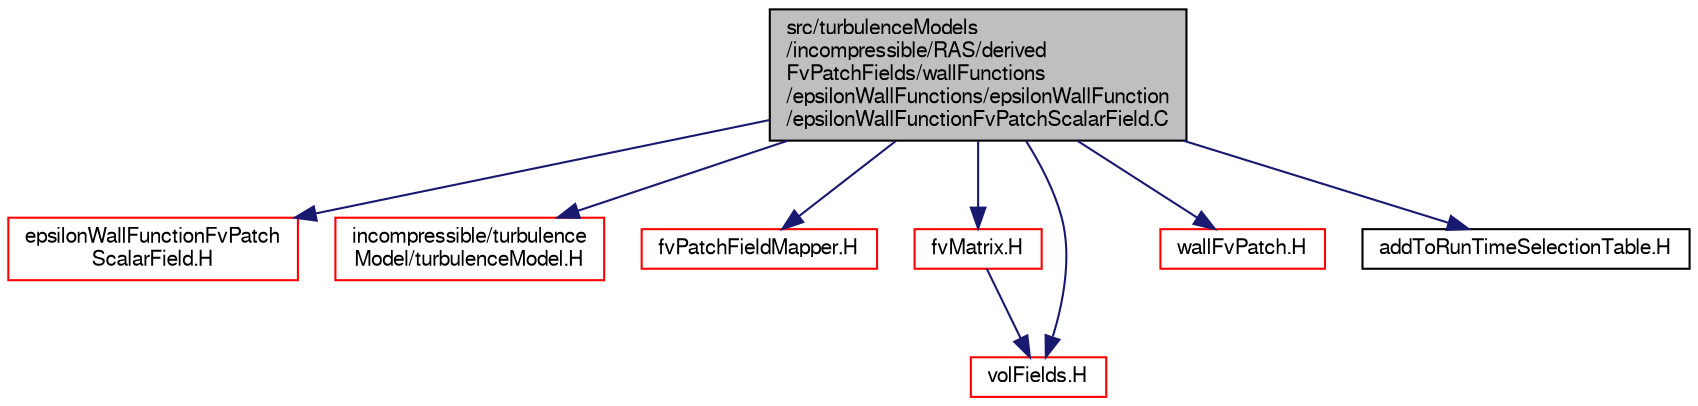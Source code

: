 digraph "src/turbulenceModels/incompressible/RAS/derivedFvPatchFields/wallFunctions/epsilonWallFunctions/epsilonWallFunction/epsilonWallFunctionFvPatchScalarField.C"
{
  bgcolor="transparent";
  edge [fontname="FreeSans",fontsize="10",labelfontname="FreeSans",labelfontsize="10"];
  node [fontname="FreeSans",fontsize="10",shape=record];
  Node0 [label="src/turbulenceModels\l/incompressible/RAS/derived\lFvPatchFields/wallFunctions\l/epsilonWallFunctions/epsilonWallFunction\l/epsilonWallFunctionFvPatchScalarField.C",height=0.2,width=0.4,color="black", fillcolor="grey75", style="filled", fontcolor="black"];
  Node0 -> Node1 [color="midnightblue",fontsize="10",style="solid",fontname="FreeSans"];
  Node1 [label="epsilonWallFunctionFvPatch\lScalarField.H",height=0.2,width=0.4,color="red",URL="$a40007.html"];
  Node0 -> Node189 [color="midnightblue",fontsize="10",style="solid",fontname="FreeSans"];
  Node189 [label="incompressible/turbulence\lModel/turbulenceModel.H",height=0.2,width=0.4,color="red",URL="$a40271.html"];
  Node0 -> Node306 [color="midnightblue",fontsize="10",style="solid",fontname="FreeSans"];
  Node306 [label="fvPatchFieldMapper.H",height=0.2,width=0.4,color="red",URL="$a02468.html"];
  Node0 -> Node307 [color="midnightblue",fontsize="10",style="solid",fontname="FreeSans"];
  Node307 [label="fvMatrix.H",height=0.2,width=0.4,color="red",URL="$a03281.html"];
  Node307 -> Node195 [color="midnightblue",fontsize="10",style="solid",fontname="FreeSans"];
  Node195 [label="volFields.H",height=0.2,width=0.4,color="red",URL="$a02750.html"];
  Node0 -> Node195 [color="midnightblue",fontsize="10",style="solid",fontname="FreeSans"];
  Node0 -> Node319 [color="midnightblue",fontsize="10",style="solid",fontname="FreeSans"];
  Node319 [label="wallFvPatch.H",height=0.2,width=0.4,color="red",URL="$a03680.html"];
  Node0 -> Node321 [color="midnightblue",fontsize="10",style="solid",fontname="FreeSans"];
  Node321 [label="addToRunTimeSelectionTable.H",height=0.2,width=0.4,color="black",URL="$a09263.html",tooltip="Macros for easy insertion into run-time selection tables. "];
}

